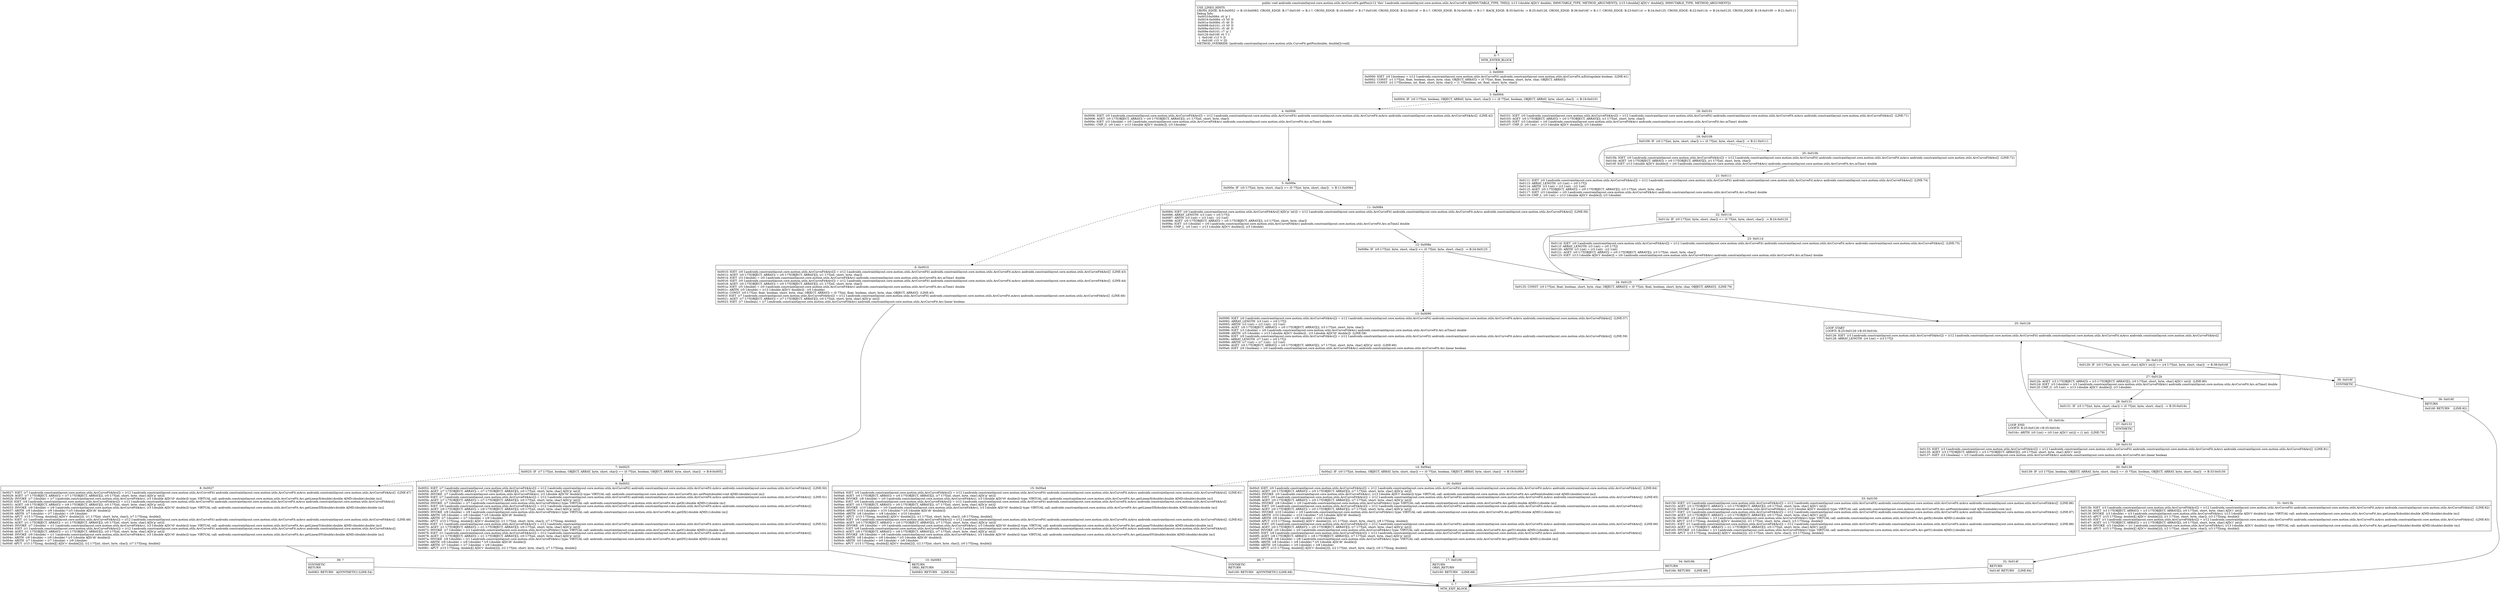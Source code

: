 digraph "CFG forandroidx.constraintlayout.core.motion.utils.ArcCurveFit.getPos(D[D)V" {
Node_0 [shape=record,label="{0\:\ ?|MTH_ENTER_BLOCK\l}"];
Node_2 [shape=record,label="{2\:\ 0x0000|0x0000: IGET  (r0 I:boolean) = (r12 I:androidx.constraintlayout.core.motion.utils.ArcCurveFit) androidx.constraintlayout.core.motion.utils.ArcCurveFit.mExtrapolate boolean  (LINE:41)\l0x0002: CONST  (r1 I:??[int, float, boolean, short, byte, char, OBJECT, ARRAY]) = (0 ??[int, float, boolean, short, byte, char, OBJECT, ARRAY]) \l0x0003: CONST  (r2 I:??[boolean, int, float, short, byte, char]) = (1 ??[boolean, int, float, short, byte, char]) \l}"];
Node_3 [shape=record,label="{3\:\ 0x0004|0x0004: IF  (r0 I:??[int, boolean, OBJECT, ARRAY, byte, short, char]) == (0 ??[int, boolean, OBJECT, ARRAY, byte, short, char])  \-\> B:18:0x0101 \l}"];
Node_4 [shape=record,label="{4\:\ 0x0006|0x0006: IGET  (r0 I:androidx.constraintlayout.core.motion.utils.ArcCurveFit$Arc[]) = (r12 I:androidx.constraintlayout.core.motion.utils.ArcCurveFit) androidx.constraintlayout.core.motion.utils.ArcCurveFit.mArcs androidx.constraintlayout.core.motion.utils.ArcCurveFit$Arc[]  (LINE:42)\l0x0008: AGET  (r0 I:??[OBJECT, ARRAY]) = (r0 I:??[OBJECT, ARRAY][]), (r1 I:??[int, short, byte, char]) \l0x000a: IGET  (r3 I:double) = (r0 I:androidx.constraintlayout.core.motion.utils.ArcCurveFit$Arc) androidx.constraintlayout.core.motion.utils.ArcCurveFit.Arc.mTime1 double \l0x000c: CMP_G  (r0 I:int) = (r13 I:double A[D('t' double)]), (r3 I:double) \l}"];
Node_5 [shape=record,label="{5\:\ 0x000e|0x000e: IF  (r0 I:??[int, byte, short, char]) \>= (0 ??[int, byte, short, char])  \-\> B:11:0x0084 \l}"];
Node_6 [shape=record,label="{6\:\ 0x0010|0x0010: IGET  (r0 I:androidx.constraintlayout.core.motion.utils.ArcCurveFit$Arc[]) = (r12 I:androidx.constraintlayout.core.motion.utils.ArcCurveFit) androidx.constraintlayout.core.motion.utils.ArcCurveFit.mArcs androidx.constraintlayout.core.motion.utils.ArcCurveFit$Arc[]  (LINE:43)\l0x0012: AGET  (r0 I:??[OBJECT, ARRAY]) = (r0 I:??[OBJECT, ARRAY][]), (r1 I:??[int, short, byte, char]) \l0x0014: IGET  (r3 I:double) = (r0 I:androidx.constraintlayout.core.motion.utils.ArcCurveFit$Arc) androidx.constraintlayout.core.motion.utils.ArcCurveFit.Arc.mTime1 double \l0x0016: IGET  (r0 I:androidx.constraintlayout.core.motion.utils.ArcCurveFit$Arc[]) = (r12 I:androidx.constraintlayout.core.motion.utils.ArcCurveFit) androidx.constraintlayout.core.motion.utils.ArcCurveFit.mArcs androidx.constraintlayout.core.motion.utils.ArcCurveFit$Arc[]  (LINE:44)\l0x0018: AGET  (r0 I:??[OBJECT, ARRAY]) = (r0 I:??[OBJECT, ARRAY][]), (r1 I:??[int, short, byte, char]) \l0x001a: IGET  (r5 I:double) = (r0 I:androidx.constraintlayout.core.motion.utils.ArcCurveFit$Arc) androidx.constraintlayout.core.motion.utils.ArcCurveFit.Arc.mTime1 double \l0x001c: ARITH  (r5 I:double) = (r13 I:double A[D('t' double)]) \- (r5 I:double) \l0x001e: CONST  (r0 I:??[int, float, boolean, short, byte, char, OBJECT, ARRAY]) = (0 ??[int, float, boolean, short, byte, char, OBJECT, ARRAY])  (LINE:45)\l0x001f: IGET  (r7 I:androidx.constraintlayout.core.motion.utils.ArcCurveFit$Arc[]) = (r12 I:androidx.constraintlayout.core.motion.utils.ArcCurveFit) androidx.constraintlayout.core.motion.utils.ArcCurveFit.mArcs androidx.constraintlayout.core.motion.utils.ArcCurveFit$Arc[]  (LINE:46)\l0x0021: AGET  (r7 I:??[OBJECT, ARRAY]) = (r7 I:??[OBJECT, ARRAY][]), (r0 I:??[int, short, byte, char] A[D('p' int)]) \l0x0023: IGET  (r7 I:boolean) = (r7 I:androidx.constraintlayout.core.motion.utils.ArcCurveFit$Arc) androidx.constraintlayout.core.motion.utils.ArcCurveFit.Arc.linear boolean \l}"];
Node_7 [shape=record,label="{7\:\ 0x0025|0x0025: IF  (r7 I:??[int, boolean, OBJECT, ARRAY, byte, short, char]) == (0 ??[int, boolean, OBJECT, ARRAY, byte, short, char])  \-\> B:9:0x0052 \l}"];
Node_8 [shape=record,label="{8\:\ 0x0027|0x0027: IGET  (r7 I:androidx.constraintlayout.core.motion.utils.ArcCurveFit$Arc[]) = (r12 I:androidx.constraintlayout.core.motion.utils.ArcCurveFit) androidx.constraintlayout.core.motion.utils.ArcCurveFit.mArcs androidx.constraintlayout.core.motion.utils.ArcCurveFit$Arc[]  (LINE:47)\l0x0029: AGET  (r7 I:??[OBJECT, ARRAY]) = (r7 I:??[OBJECT, ARRAY][]), (r0 I:??[int, short, byte, char] A[D('p' int)]) \l0x002b: INVOKE  (r7 I:double) = (r7 I:androidx.constraintlayout.core.motion.utils.ArcCurveFit$Arc), (r3 I:double A[D('t0' double)]) type: VIRTUAL call: androidx.constraintlayout.core.motion.utils.ArcCurveFit.Arc.getLinearX(double):double A[MD:(double):double (m)]\l0x002f: IGET  (r9 I:androidx.constraintlayout.core.motion.utils.ArcCurveFit$Arc[]) = (r12 I:androidx.constraintlayout.core.motion.utils.ArcCurveFit) androidx.constraintlayout.core.motion.utils.ArcCurveFit.mArcs androidx.constraintlayout.core.motion.utils.ArcCurveFit$Arc[] \l0x0031: AGET  (r9 I:??[OBJECT, ARRAY]) = (r9 I:??[OBJECT, ARRAY][]), (r0 I:??[int, short, byte, char] A[D('p' int)]) \l0x0033: INVOKE  (r9 I:double) = (r9 I:androidx.constraintlayout.core.motion.utils.ArcCurveFit$Arc), (r3 I:double A[D('t0' double)]) type: VIRTUAL call: androidx.constraintlayout.core.motion.utils.ArcCurveFit.Arc.getLinearDX(double):double A[MD:(double):double (m)]\l0x0037: ARITH  (r9 I:double) = (r9 I:double) * (r5 I:double A[D('dt' double)]) \l0x0039: ARITH  (r7 I:double) = (r7 I:double) + (r9 I:double) \l0x003a: APUT  (r15 I:??[long, double][] A[D('v' double[])]), (r1 I:??[int, short, byte, char]), (r7 I:??[long, double]) \l0x003c: IGET  (r1 I:androidx.constraintlayout.core.motion.utils.ArcCurveFit$Arc[]) = (r12 I:androidx.constraintlayout.core.motion.utils.ArcCurveFit) androidx.constraintlayout.core.motion.utils.ArcCurveFit.mArcs androidx.constraintlayout.core.motion.utils.ArcCurveFit$Arc[]  (LINE:48)\l0x003e: AGET  (r1 I:??[OBJECT, ARRAY]) = (r1 I:??[OBJECT, ARRAY][]), (r0 I:??[int, short, byte, char] A[D('p' int)]) \l0x0040: INVOKE  (r7 I:double) = (r1 I:androidx.constraintlayout.core.motion.utils.ArcCurveFit$Arc), (r3 I:double A[D('t0' double)]) type: VIRTUAL call: androidx.constraintlayout.core.motion.utils.ArcCurveFit.Arc.getLinearY(double):double A[MD:(double):double (m)]\l0x0044: IGET  (r1 I:androidx.constraintlayout.core.motion.utils.ArcCurveFit$Arc[]) = (r12 I:androidx.constraintlayout.core.motion.utils.ArcCurveFit) androidx.constraintlayout.core.motion.utils.ArcCurveFit.mArcs androidx.constraintlayout.core.motion.utils.ArcCurveFit$Arc[] \l0x0046: AGET  (r1 I:??[OBJECT, ARRAY]) = (r1 I:??[OBJECT, ARRAY][]), (r0 I:??[int, short, byte, char] A[D('p' int)]) \l0x0048: INVOKE  (r9 I:double) = (r1 I:androidx.constraintlayout.core.motion.utils.ArcCurveFit$Arc), (r3 I:double A[D('t0' double)]) type: VIRTUAL call: androidx.constraintlayout.core.motion.utils.ArcCurveFit.Arc.getLinearDY(double):double A[MD:(double):double (m)]\l0x004c: ARITH  (r9 I:double) = (r9 I:double) * (r5 I:double A[D('dt' double)]) \l0x004e: ARITH  (r7 I:double) = (r7 I:double) + (r9 I:double) \l0x004f: APUT  (r15 I:??[long, double][] A[D('v' double[])]), (r2 I:??[int, short, byte, char]), (r7 I:??[long, double]) \l}"];
Node_39 [shape=record,label="{39\:\ ?|SYNTHETIC\lRETURN\l|0x0083: RETURN   A[SYNTHETIC] (LINE:54)\l}"];
Node_1 [shape=record,label="{1\:\ ?|MTH_EXIT_BLOCK\l}"];
Node_9 [shape=record,label="{9\:\ 0x0052|0x0052: IGET  (r7 I:androidx.constraintlayout.core.motion.utils.ArcCurveFit$Arc[]) = (r12 I:androidx.constraintlayout.core.motion.utils.ArcCurveFit) androidx.constraintlayout.core.motion.utils.ArcCurveFit.mArcs androidx.constraintlayout.core.motion.utils.ArcCurveFit$Arc[]  (LINE:50)\l0x0054: AGET  (r7 I:??[OBJECT, ARRAY]) = (r7 I:??[OBJECT, ARRAY][]), (r0 I:??[int, short, byte, char] A[D('p' int)]) \l0x0056: INVOKE  (r7 I:androidx.constraintlayout.core.motion.utils.ArcCurveFit$Arc), (r3 I:double A[D('t0' double)]) type: VIRTUAL call: androidx.constraintlayout.core.motion.utils.ArcCurveFit.Arc.setPoint(double):void A[MD:(double):void (m)]\l0x0059: IGET  (r7 I:androidx.constraintlayout.core.motion.utils.ArcCurveFit$Arc[]) = (r12 I:androidx.constraintlayout.core.motion.utils.ArcCurveFit) androidx.constraintlayout.core.motion.utils.ArcCurveFit.mArcs androidx.constraintlayout.core.motion.utils.ArcCurveFit$Arc[]  (LINE:51)\l0x005b: AGET  (r7 I:??[OBJECT, ARRAY]) = (r7 I:??[OBJECT, ARRAY][]), (r0 I:??[int, short, byte, char] A[D('p' int)]) \l0x005d: INVOKE  (r7 I:double) = (r7 I:androidx.constraintlayout.core.motion.utils.ArcCurveFit$Arc) type: VIRTUAL call: androidx.constraintlayout.core.motion.utils.ArcCurveFit.Arc.getX():double A[MD:():double (m)]\l0x0061: IGET  (r9 I:androidx.constraintlayout.core.motion.utils.ArcCurveFit$Arc[]) = (r12 I:androidx.constraintlayout.core.motion.utils.ArcCurveFit) androidx.constraintlayout.core.motion.utils.ArcCurveFit.mArcs androidx.constraintlayout.core.motion.utils.ArcCurveFit$Arc[] \l0x0063: AGET  (r9 I:??[OBJECT, ARRAY]) = (r9 I:??[OBJECT, ARRAY][]), (r0 I:??[int, short, byte, char] A[D('p' int)]) \l0x0065: INVOKE  (r9 I:double) = (r9 I:androidx.constraintlayout.core.motion.utils.ArcCurveFit$Arc) type: VIRTUAL call: androidx.constraintlayout.core.motion.utils.ArcCurveFit.Arc.getDX():double A[MD:():double (m)]\l0x0069: ARITH  (r9 I:double) = (r9 I:double) * (r5 I:double A[D('dt' double)]) \l0x006b: ARITH  (r7 I:double) = (r7 I:double) + (r9 I:double) \l0x006c: APUT  (r15 I:??[long, double][] A[D('v' double[])]), (r1 I:??[int, short, byte, char]), (r7 I:??[long, double]) \l0x006e: IGET  (r1 I:androidx.constraintlayout.core.motion.utils.ArcCurveFit$Arc[]) = (r12 I:androidx.constraintlayout.core.motion.utils.ArcCurveFit) androidx.constraintlayout.core.motion.utils.ArcCurveFit.mArcs androidx.constraintlayout.core.motion.utils.ArcCurveFit$Arc[]  (LINE:52)\l0x0070: AGET  (r1 I:??[OBJECT, ARRAY]) = (r1 I:??[OBJECT, ARRAY][]), (r0 I:??[int, short, byte, char] A[D('p' int)]) \l0x0072: INVOKE  (r7 I:double) = (r1 I:androidx.constraintlayout.core.motion.utils.ArcCurveFit$Arc) type: VIRTUAL call: androidx.constraintlayout.core.motion.utils.ArcCurveFit.Arc.getY():double A[MD:():double (m)]\l0x0076: IGET  (r1 I:androidx.constraintlayout.core.motion.utils.ArcCurveFit$Arc[]) = (r12 I:androidx.constraintlayout.core.motion.utils.ArcCurveFit) androidx.constraintlayout.core.motion.utils.ArcCurveFit.mArcs androidx.constraintlayout.core.motion.utils.ArcCurveFit$Arc[] \l0x0078: AGET  (r1 I:??[OBJECT, ARRAY]) = (r1 I:??[OBJECT, ARRAY][]), (r0 I:??[int, short, byte, char] A[D('p' int)]) \l0x007a: INVOKE  (r9 I:double) = (r1 I:androidx.constraintlayout.core.motion.utils.ArcCurveFit$Arc) type: VIRTUAL call: androidx.constraintlayout.core.motion.utils.ArcCurveFit.Arc.getDY():double A[MD:():double (m)]\l0x007e: ARITH  (r9 I:double) = (r9 I:double) * (r5 I:double A[D('dt' double)]) \l0x0080: ARITH  (r7 I:double) = (r7 I:double) + (r9 I:double) \l0x0081: APUT  (r15 I:??[long, double][] A[D('v' double[])]), (r2 I:??[int, short, byte, char]), (r7 I:??[long, double]) \l}"];
Node_10 [shape=record,label="{10\:\ 0x0083|RETURN\lORIG_RETURN\l|0x0083: RETURN    (LINE:54)\l}"];
Node_11 [shape=record,label="{11\:\ 0x0084|0x0084: IGET  (r0 I:androidx.constraintlayout.core.motion.utils.ArcCurveFit$Arc[] A[D('p' int)]) = (r12 I:androidx.constraintlayout.core.motion.utils.ArcCurveFit) androidx.constraintlayout.core.motion.utils.ArcCurveFit.mArcs androidx.constraintlayout.core.motion.utils.ArcCurveFit$Arc[]  (LINE:56)\l0x0086: ARRAY_LENGTH  (r3 I:int) = (r0 I:??[]) \l0x0087: ARITH  (r3 I:int) = (r3 I:int) \- (r2 I:int) \l0x0088: AGET  (r0 I:??[OBJECT, ARRAY]) = (r0 I:??[OBJECT, ARRAY][]), (r3 I:??[int, short, byte, char]) \l0x008a: IGET  (r3 I:double) = (r0 I:androidx.constraintlayout.core.motion.utils.ArcCurveFit$Arc) androidx.constraintlayout.core.motion.utils.ArcCurveFit.Arc.mTime2 double \l0x008c: CMP_L  (r0 I:int) = (r13 I:double A[D('t' double)]), (r3 I:double) \l}"];
Node_12 [shape=record,label="{12\:\ 0x008e|0x008e: IF  (r0 I:??[int, byte, short, char]) \<= (0 ??[int, byte, short, char])  \-\> B:24:0x0125 \l}"];
Node_13 [shape=record,label="{13\:\ 0x0090|0x0090: IGET  (r0 I:androidx.constraintlayout.core.motion.utils.ArcCurveFit$Arc[]) = (r12 I:androidx.constraintlayout.core.motion.utils.ArcCurveFit) androidx.constraintlayout.core.motion.utils.ArcCurveFit.mArcs androidx.constraintlayout.core.motion.utils.ArcCurveFit$Arc[]  (LINE:57)\l0x0092: ARRAY_LENGTH  (r3 I:int) = (r0 I:??[]) \l0x0093: ARITH  (r3 I:int) = (r3 I:int) \- (r2 I:int) \l0x0094: AGET  (r0 I:??[OBJECT, ARRAY]) = (r0 I:??[OBJECT, ARRAY][]), (r3 I:??[int, short, byte, char]) \l0x0096: IGET  (r3 I:double) = (r0 I:androidx.constraintlayout.core.motion.utils.ArcCurveFit$Arc) androidx.constraintlayout.core.motion.utils.ArcCurveFit.Arc.mTime2 double \l0x0098: ARITH  (r5 I:double) = (r13 I:double A[D('t' double)]) \- (r3 I:double A[D('t0' double)])  (LINE:58)\l0x009a: IGET  (r0 I:androidx.constraintlayout.core.motion.utils.ArcCurveFit$Arc[]) = (r12 I:androidx.constraintlayout.core.motion.utils.ArcCurveFit) androidx.constraintlayout.core.motion.utils.ArcCurveFit.mArcs androidx.constraintlayout.core.motion.utils.ArcCurveFit$Arc[]  (LINE:59)\l0x009c: ARRAY_LENGTH  (r7 I:int) = (r0 I:??[]) \l0x009d: ARITH  (r7 I:int) = (r7 I:int) \- (r2 I:int) \l0x009e: AGET  (r0 I:??[OBJECT, ARRAY]) = (r0 I:??[OBJECT, ARRAY][]), (r7 I:??[int, short, byte, char] A[D('p' int)])  (LINE:60)\l0x00a0: IGET  (r0 I:boolean) = (r0 I:androidx.constraintlayout.core.motion.utils.ArcCurveFit$Arc) androidx.constraintlayout.core.motion.utils.ArcCurveFit.Arc.linear boolean \l}"];
Node_14 [shape=record,label="{14\:\ 0x00a2|0x00a2: IF  (r0 I:??[int, boolean, OBJECT, ARRAY, byte, short, char]) == (0 ??[int, boolean, OBJECT, ARRAY, byte, short, char])  \-\> B:16:0x00cf \l}"];
Node_15 [shape=record,label="{15\:\ 0x00a4|0x00a4: IGET  (r0 I:androidx.constraintlayout.core.motion.utils.ArcCurveFit$Arc[]) = (r12 I:androidx.constraintlayout.core.motion.utils.ArcCurveFit) androidx.constraintlayout.core.motion.utils.ArcCurveFit.mArcs androidx.constraintlayout.core.motion.utils.ArcCurveFit$Arc[]  (LINE:61)\l0x00a6: AGET  (r0 I:??[OBJECT, ARRAY]) = (r0 I:??[OBJECT, ARRAY][]), (r7 I:??[int, short, byte, char] A[D('p' int)]) \l0x00a8: INVOKE  (r8 I:double) = (r0 I:androidx.constraintlayout.core.motion.utils.ArcCurveFit$Arc), (r3 I:double A[D('t0' double)]) type: VIRTUAL call: androidx.constraintlayout.core.motion.utils.ArcCurveFit.Arc.getLinearX(double):double A[MD:(double):double (m)]\l0x00ac: IGET  (r0 I:androidx.constraintlayout.core.motion.utils.ArcCurveFit$Arc[]) = (r12 I:androidx.constraintlayout.core.motion.utils.ArcCurveFit) androidx.constraintlayout.core.motion.utils.ArcCurveFit.mArcs androidx.constraintlayout.core.motion.utils.ArcCurveFit$Arc[] \l0x00ae: AGET  (r0 I:??[OBJECT, ARRAY]) = (r0 I:??[OBJECT, ARRAY][]), (r7 I:??[int, short, byte, char] A[D('p' int)]) \l0x00b0: INVOKE  (r10 I:double) = (r0 I:androidx.constraintlayout.core.motion.utils.ArcCurveFit$Arc), (r3 I:double A[D('t0' double)]) type: VIRTUAL call: androidx.constraintlayout.core.motion.utils.ArcCurveFit.Arc.getLinearDX(double):double A[MD:(double):double (m)]\l0x00b4: ARITH  (r10 I:double) = (r10 I:double) * (r5 I:double A[D('dt' double)]) \l0x00b6: ARITH  (r8 I:double) = (r8 I:double) + (r10 I:double) \l0x00b7: APUT  (r15 I:??[long, double][] A[D('v' double[])]), (r1 I:??[int, short, byte, char]), (r8 I:??[long, double]) \l0x00b9: IGET  (r0 I:androidx.constraintlayout.core.motion.utils.ArcCurveFit$Arc[]) = (r12 I:androidx.constraintlayout.core.motion.utils.ArcCurveFit) androidx.constraintlayout.core.motion.utils.ArcCurveFit.mArcs androidx.constraintlayout.core.motion.utils.ArcCurveFit$Arc[]  (LINE:62)\l0x00bb: AGET  (r0 I:??[OBJECT, ARRAY]) = (r0 I:??[OBJECT, ARRAY][]), (r7 I:??[int, short, byte, char] A[D('p' int)]) \l0x00bd: INVOKE  (r0 I:double) = (r0 I:androidx.constraintlayout.core.motion.utils.ArcCurveFit$Arc), (r3 I:double A[D('t0' double)]) type: VIRTUAL call: androidx.constraintlayout.core.motion.utils.ArcCurveFit.Arc.getLinearY(double):double A[MD:(double):double (m)]\l0x00c1: IGET  (r8 I:androidx.constraintlayout.core.motion.utils.ArcCurveFit$Arc[]) = (r12 I:androidx.constraintlayout.core.motion.utils.ArcCurveFit) androidx.constraintlayout.core.motion.utils.ArcCurveFit.mArcs androidx.constraintlayout.core.motion.utils.ArcCurveFit$Arc[] \l0x00c3: AGET  (r8 I:??[OBJECT, ARRAY]) = (r8 I:??[OBJECT, ARRAY][]), (r7 I:??[int, short, byte, char] A[D('p' int)]) \l0x00c5: INVOKE  (r8 I:double) = (r8 I:androidx.constraintlayout.core.motion.utils.ArcCurveFit$Arc), (r3 I:double A[D('t0' double)]) type: VIRTUAL call: androidx.constraintlayout.core.motion.utils.ArcCurveFit.Arc.getLinearDY(double):double A[MD:(double):double (m)]\l0x00c9: ARITH  (r8 I:double) = (r8 I:double) * (r5 I:double A[D('dt' double)]) \l0x00cb: ARITH  (r0 I:double) = (r0 I:double) + (r8 I:double) \l0x00cc: APUT  (r15 I:??[long, double][] A[D('v' double[])]), (r2 I:??[int, short, byte, char]), (r0 I:??[long, double]) \l}"];
Node_40 [shape=record,label="{40\:\ ?|SYNTHETIC\lRETURN\l|0x0100: RETURN   A[SYNTHETIC] (LINE:68)\l}"];
Node_16 [shape=record,label="{16\:\ 0x00cf|0x00cf: IGET  (r0 I:androidx.constraintlayout.core.motion.utils.ArcCurveFit$Arc[]) = (r12 I:androidx.constraintlayout.core.motion.utils.ArcCurveFit) androidx.constraintlayout.core.motion.utils.ArcCurveFit.mArcs androidx.constraintlayout.core.motion.utils.ArcCurveFit$Arc[]  (LINE:64)\l0x00d1: AGET  (r0 I:??[OBJECT, ARRAY]) = (r0 I:??[OBJECT, ARRAY][]), (r7 I:??[int, short, byte, char] A[D('p' int)]) \l0x00d3: INVOKE  (r0 I:androidx.constraintlayout.core.motion.utils.ArcCurveFit$Arc), (r13 I:double A[D('t' double)]) type: VIRTUAL call: androidx.constraintlayout.core.motion.utils.ArcCurveFit.Arc.setPoint(double):void A[MD:(double):void (m)]\l0x00d6: IGET  (r0 I:androidx.constraintlayout.core.motion.utils.ArcCurveFit$Arc[]) = (r12 I:androidx.constraintlayout.core.motion.utils.ArcCurveFit) androidx.constraintlayout.core.motion.utils.ArcCurveFit.mArcs androidx.constraintlayout.core.motion.utils.ArcCurveFit$Arc[]  (LINE:65)\l0x00d8: AGET  (r0 I:??[OBJECT, ARRAY]) = (r0 I:??[OBJECT, ARRAY][]), (r7 I:??[int, short, byte, char] A[D('p' int)]) \l0x00da: INVOKE  (r8 I:double) = (r0 I:androidx.constraintlayout.core.motion.utils.ArcCurveFit$Arc) type: VIRTUAL call: androidx.constraintlayout.core.motion.utils.ArcCurveFit.Arc.getX():double A[MD:():double (m)]\l0x00de: IGET  (r0 I:androidx.constraintlayout.core.motion.utils.ArcCurveFit$Arc[]) = (r12 I:androidx.constraintlayout.core.motion.utils.ArcCurveFit) androidx.constraintlayout.core.motion.utils.ArcCurveFit.mArcs androidx.constraintlayout.core.motion.utils.ArcCurveFit$Arc[] \l0x00e0: AGET  (r0 I:??[OBJECT, ARRAY]) = (r0 I:??[OBJECT, ARRAY][]), (r7 I:??[int, short, byte, char] A[D('p' int)]) \l0x00e2: INVOKE  (r10 I:double) = (r0 I:androidx.constraintlayout.core.motion.utils.ArcCurveFit$Arc) type: VIRTUAL call: androidx.constraintlayout.core.motion.utils.ArcCurveFit.Arc.getDX():double A[MD:():double (m)]\l0x00e6: ARITH  (r10 I:double) = (r10 I:double) * (r5 I:double A[D('dt' double)]) \l0x00e8: ARITH  (r8 I:double) = (r8 I:double) + (r10 I:double) \l0x00e9: APUT  (r15 I:??[long, double][] A[D('v' double[])]), (r1 I:??[int, short, byte, char]), (r8 I:??[long, double]) \l0x00eb: IGET  (r0 I:androidx.constraintlayout.core.motion.utils.ArcCurveFit$Arc[]) = (r12 I:androidx.constraintlayout.core.motion.utils.ArcCurveFit) androidx.constraintlayout.core.motion.utils.ArcCurveFit.mArcs androidx.constraintlayout.core.motion.utils.ArcCurveFit$Arc[]  (LINE:66)\l0x00ed: AGET  (r0 I:??[OBJECT, ARRAY]) = (r0 I:??[OBJECT, ARRAY][]), (r7 I:??[int, short, byte, char] A[D('p' int)]) \l0x00ef: INVOKE  (r0 I:double) = (r0 I:androidx.constraintlayout.core.motion.utils.ArcCurveFit$Arc) type: VIRTUAL call: androidx.constraintlayout.core.motion.utils.ArcCurveFit.Arc.getY():double A[MD:():double (m)]\l0x00f3: IGET  (r8 I:androidx.constraintlayout.core.motion.utils.ArcCurveFit$Arc[]) = (r12 I:androidx.constraintlayout.core.motion.utils.ArcCurveFit) androidx.constraintlayout.core.motion.utils.ArcCurveFit.mArcs androidx.constraintlayout.core.motion.utils.ArcCurveFit$Arc[] \l0x00f5: AGET  (r8 I:??[OBJECT, ARRAY]) = (r8 I:??[OBJECT, ARRAY][]), (r7 I:??[int, short, byte, char] A[D('p' int)]) \l0x00f7: INVOKE  (r8 I:double) = (r8 I:androidx.constraintlayout.core.motion.utils.ArcCurveFit$Arc) type: VIRTUAL call: androidx.constraintlayout.core.motion.utils.ArcCurveFit.Arc.getDY():double A[MD:():double (m)]\l0x00fb: ARITH  (r8 I:double) = (r8 I:double) * (r5 I:double A[D('dt' double)]) \l0x00fd: ARITH  (r0 I:double) = (r0 I:double) + (r8 I:double) \l0x00fe: APUT  (r15 I:??[long, double][] A[D('v' double[])]), (r2 I:??[int, short, byte, char]), (r0 I:??[long, double]) \l}"];
Node_17 [shape=record,label="{17\:\ 0x0100|RETURN\lORIG_RETURN\l|0x0100: RETURN    (LINE:68)\l}"];
Node_24 [shape=record,label="{24\:\ 0x0125|0x0125: CONST  (r0 I:??[int, float, boolean, short, byte, char, OBJECT, ARRAY]) = (0 ??[int, float, boolean, short, byte, char, OBJECT, ARRAY])  (LINE:79)\l}"];
Node_25 [shape=record,label="{25\:\ 0x0126|LOOP_START\lLOOP:0: B:25:0x0126\-\>B:35:0x016c\l|0x0126: IGET  (r3 I:androidx.constraintlayout.core.motion.utils.ArcCurveFit$Arc[]) = (r12 I:androidx.constraintlayout.core.motion.utils.ArcCurveFit) androidx.constraintlayout.core.motion.utils.ArcCurveFit.mArcs androidx.constraintlayout.core.motion.utils.ArcCurveFit$Arc[] \l0x0128: ARRAY_LENGTH  (r4 I:int) = (r3 I:??[]) \l}"];
Node_26 [shape=record,label="{26\:\ 0x0129|0x0129: IF  (r0 I:??[int, byte, short, char] A[D('i' int)]) \>= (r4 I:??[int, byte, short, char])  \-\> B:38:0x016f \l}"];
Node_27 [shape=record,label="{27\:\ 0x012b|0x012b: AGET  (r3 I:??[OBJECT, ARRAY]) = (r3 I:??[OBJECT, ARRAY][]), (r0 I:??[int, short, byte, char] A[D('i' int)])  (LINE:80)\l0x012d: IGET  (r3 I:double) = (r3 I:androidx.constraintlayout.core.motion.utils.ArcCurveFit$Arc) androidx.constraintlayout.core.motion.utils.ArcCurveFit.Arc.mTime2 double \l0x012f: CMP_G  (r5 I:int) = (r13 I:double A[D('t' double)]), (r3 I:double) \l}"];
Node_28 [shape=record,label="{28\:\ 0x0131|0x0131: IF  (r5 I:??[int, byte, short, char]) \> (0 ??[int, byte, short, char])  \-\> B:35:0x016c \l}"];
Node_35 [shape=record,label="{35\:\ 0x016c|LOOP_END\lLOOP:0: B:25:0x0126\-\>B:35:0x016c\l|0x016c: ARITH  (r0 I:int) = (r0 I:int A[D('i' int)]) + (1 int)  (LINE:79)\l}"];
Node_37 [shape=record,label="{37\:\ 0x0133|SYNTHETIC\l}"];
Node_29 [shape=record,label="{29\:\ 0x0133|0x0133: IGET  (r3 I:androidx.constraintlayout.core.motion.utils.ArcCurveFit$Arc[]) = (r12 I:androidx.constraintlayout.core.motion.utils.ArcCurveFit) androidx.constraintlayout.core.motion.utils.ArcCurveFit.mArcs androidx.constraintlayout.core.motion.utils.ArcCurveFit$Arc[]  (LINE:81)\l0x0135: AGET  (r3 I:??[OBJECT, ARRAY]) = (r3 I:??[OBJECT, ARRAY][]), (r0 I:??[int, short, byte, char] A[D('i' int)]) \l0x0137: IGET  (r3 I:boolean) = (r3 I:androidx.constraintlayout.core.motion.utils.ArcCurveFit$Arc) androidx.constraintlayout.core.motion.utils.ArcCurveFit.Arc.linear boolean \l}"];
Node_30 [shape=record,label="{30\:\ 0x0139|0x0139: IF  (r3 I:??[int, boolean, OBJECT, ARRAY, byte, short, char]) == (0 ??[int, boolean, OBJECT, ARRAY, byte, short, char])  \-\> B:33:0x0150 \l}"];
Node_31 [shape=record,label="{31\:\ 0x013b|0x013b: IGET  (r3 I:androidx.constraintlayout.core.motion.utils.ArcCurveFit$Arc[]) = (r12 I:androidx.constraintlayout.core.motion.utils.ArcCurveFit) androidx.constraintlayout.core.motion.utils.ArcCurveFit.mArcs androidx.constraintlayout.core.motion.utils.ArcCurveFit$Arc[]  (LINE:82)\l0x013d: AGET  (r3 I:??[OBJECT, ARRAY]) = (r3 I:??[OBJECT, ARRAY][]), (r0 I:??[int, short, byte, char] A[D('i' int)]) \l0x013f: INVOKE  (r3 I:double) = (r3 I:androidx.constraintlayout.core.motion.utils.ArcCurveFit$Arc), (r13 I:double A[D('t' double)]) type: VIRTUAL call: androidx.constraintlayout.core.motion.utils.ArcCurveFit.Arc.getLinearX(double):double A[MD:(double):double (m)]\l0x0143: APUT  (r15 I:??[long, double][] A[D('v' double[])]), (r1 I:??[int, short, byte, char]), (r3 I:??[long, double]) \l0x0145: IGET  (r1 I:androidx.constraintlayout.core.motion.utils.ArcCurveFit$Arc[]) = (r12 I:androidx.constraintlayout.core.motion.utils.ArcCurveFit) androidx.constraintlayout.core.motion.utils.ArcCurveFit.mArcs androidx.constraintlayout.core.motion.utils.ArcCurveFit$Arc[]  (LINE:83)\l0x0147: AGET  (r1 I:??[OBJECT, ARRAY]) = (r1 I:??[OBJECT, ARRAY][]), (r0 I:??[int, short, byte, char] A[D('i' int)]) \l0x0149: INVOKE  (r3 I:double) = (r1 I:androidx.constraintlayout.core.motion.utils.ArcCurveFit$Arc), (r13 I:double A[D('t' double)]) type: VIRTUAL call: androidx.constraintlayout.core.motion.utils.ArcCurveFit.Arc.getLinearY(double):double A[MD:(double):double (m)]\l0x014d: APUT  (r15 I:??[long, double][] A[D('v' double[])]), (r2 I:??[int, short, byte, char]), (r3 I:??[long, double]) \l}"];
Node_32 [shape=record,label="{32\:\ 0x014f|RETURN\l|0x014f: RETURN    (LINE:84)\l}"];
Node_33 [shape=record,label="{33\:\ 0x0150|0x0150: IGET  (r3 I:androidx.constraintlayout.core.motion.utils.ArcCurveFit$Arc[]) = (r12 I:androidx.constraintlayout.core.motion.utils.ArcCurveFit) androidx.constraintlayout.core.motion.utils.ArcCurveFit.mArcs androidx.constraintlayout.core.motion.utils.ArcCurveFit$Arc[]  (LINE:86)\l0x0152: AGET  (r3 I:??[OBJECT, ARRAY]) = (r3 I:??[OBJECT, ARRAY][]), (r0 I:??[int, short, byte, char] A[D('i' int)]) \l0x0154: INVOKE  (r3 I:androidx.constraintlayout.core.motion.utils.ArcCurveFit$Arc), (r13 I:double A[D('t' double)]) type: VIRTUAL call: androidx.constraintlayout.core.motion.utils.ArcCurveFit.Arc.setPoint(double):void A[MD:(double):void (m)]\l0x0157: IGET  (r3 I:androidx.constraintlayout.core.motion.utils.ArcCurveFit$Arc[]) = (r12 I:androidx.constraintlayout.core.motion.utils.ArcCurveFit) androidx.constraintlayout.core.motion.utils.ArcCurveFit.mArcs androidx.constraintlayout.core.motion.utils.ArcCurveFit$Arc[]  (LINE:87)\l0x0159: AGET  (r3 I:??[OBJECT, ARRAY]) = (r3 I:??[OBJECT, ARRAY][]), (r0 I:??[int, short, byte, char] A[D('i' int)]) \l0x015b: INVOKE  (r3 I:double) = (r3 I:androidx.constraintlayout.core.motion.utils.ArcCurveFit$Arc) type: VIRTUAL call: androidx.constraintlayout.core.motion.utils.ArcCurveFit.Arc.getX():double A[MD:():double (m)]\l0x015f: APUT  (r15 I:??[long, double][] A[D('v' double[])]), (r1 I:??[int, short, byte, char]), (r3 I:??[long, double]) \l0x0161: IGET  (r1 I:androidx.constraintlayout.core.motion.utils.ArcCurveFit$Arc[]) = (r12 I:androidx.constraintlayout.core.motion.utils.ArcCurveFit) androidx.constraintlayout.core.motion.utils.ArcCurveFit.mArcs androidx.constraintlayout.core.motion.utils.ArcCurveFit$Arc[]  (LINE:88)\l0x0163: AGET  (r1 I:??[OBJECT, ARRAY]) = (r1 I:??[OBJECT, ARRAY][]), (r0 I:??[int, short, byte, char] A[D('i' int)]) \l0x0165: INVOKE  (r3 I:double) = (r1 I:androidx.constraintlayout.core.motion.utils.ArcCurveFit$Arc) type: VIRTUAL call: androidx.constraintlayout.core.motion.utils.ArcCurveFit.Arc.getY():double A[MD:():double (m)]\l0x0169: APUT  (r15 I:??[long, double][] A[D('v' double[])]), (r2 I:??[int, short, byte, char]), (r3 I:??[long, double]) \l}"];
Node_34 [shape=record,label="{34\:\ 0x016b|RETURN\l|0x016b: RETURN    (LINE:89)\l}"];
Node_38 [shape=record,label="{38\:\ 0x016f|SYNTHETIC\l}"];
Node_36 [shape=record,label="{36\:\ 0x016f|RETURN\l|0x016f: RETURN    (LINE:92)\l}"];
Node_18 [shape=record,label="{18\:\ 0x0101|0x0101: IGET  (r0 I:androidx.constraintlayout.core.motion.utils.ArcCurveFit$Arc[]) = (r12 I:androidx.constraintlayout.core.motion.utils.ArcCurveFit) androidx.constraintlayout.core.motion.utils.ArcCurveFit.mArcs androidx.constraintlayout.core.motion.utils.ArcCurveFit$Arc[]  (LINE:71)\l0x0103: AGET  (r0 I:??[OBJECT, ARRAY]) = (r0 I:??[OBJECT, ARRAY][]), (r1 I:??[int, short, byte, char]) \l0x0105: IGET  (r3 I:double) = (r0 I:androidx.constraintlayout.core.motion.utils.ArcCurveFit$Arc) androidx.constraintlayout.core.motion.utils.ArcCurveFit.Arc.mTime1 double \l0x0107: CMP_G  (r0 I:int) = (r13 I:double A[D('t' double)]), (r3 I:double) \l}"];
Node_19 [shape=record,label="{19\:\ 0x0109|0x0109: IF  (r0 I:??[int, byte, short, char]) \>= (0 ??[int, byte, short, char])  \-\> B:21:0x0111 \l}"];
Node_20 [shape=record,label="{20\:\ 0x010b|0x010b: IGET  (r0 I:androidx.constraintlayout.core.motion.utils.ArcCurveFit$Arc[]) = (r12 I:androidx.constraintlayout.core.motion.utils.ArcCurveFit) androidx.constraintlayout.core.motion.utils.ArcCurveFit.mArcs androidx.constraintlayout.core.motion.utils.ArcCurveFit$Arc[]  (LINE:72)\l0x010d: AGET  (r0 I:??[OBJECT, ARRAY]) = (r0 I:??[OBJECT, ARRAY][]), (r1 I:??[int, short, byte, char]) \l0x010f: IGET  (r13 I:double A[D('t' double)]) = (r0 I:androidx.constraintlayout.core.motion.utils.ArcCurveFit$Arc) androidx.constraintlayout.core.motion.utils.ArcCurveFit.Arc.mTime1 double \l}"];
Node_21 [shape=record,label="{21\:\ 0x0111|0x0111: IGET  (r0 I:androidx.constraintlayout.core.motion.utils.ArcCurveFit$Arc[]) = (r12 I:androidx.constraintlayout.core.motion.utils.ArcCurveFit) androidx.constraintlayout.core.motion.utils.ArcCurveFit.mArcs androidx.constraintlayout.core.motion.utils.ArcCurveFit$Arc[]  (LINE:74)\l0x0113: ARRAY_LENGTH  (r3 I:int) = (r0 I:??[]) \l0x0114: ARITH  (r3 I:int) = (r3 I:int) \- (r2 I:int) \l0x0115: AGET  (r0 I:??[OBJECT, ARRAY]) = (r0 I:??[OBJECT, ARRAY][]), (r3 I:??[int, short, byte, char]) \l0x0117: IGET  (r3 I:double) = (r0 I:androidx.constraintlayout.core.motion.utils.ArcCurveFit$Arc) androidx.constraintlayout.core.motion.utils.ArcCurveFit.Arc.mTime2 double \l0x0119: CMP_L  (r0 I:int) = (r13 I:double A[D('t' double)]), (r3 I:double) \l}"];
Node_22 [shape=record,label="{22\:\ 0x011b|0x011b: IF  (r0 I:??[int, byte, short, char]) \<= (0 ??[int, byte, short, char])  \-\> B:24:0x0125 \l}"];
Node_23 [shape=record,label="{23\:\ 0x011d|0x011d: IGET  (r0 I:androidx.constraintlayout.core.motion.utils.ArcCurveFit$Arc[]) = (r12 I:androidx.constraintlayout.core.motion.utils.ArcCurveFit) androidx.constraintlayout.core.motion.utils.ArcCurveFit.mArcs androidx.constraintlayout.core.motion.utils.ArcCurveFit$Arc[]  (LINE:75)\l0x011f: ARRAY_LENGTH  (r3 I:int) = (r0 I:??[]) \l0x0120: ARITH  (r3 I:int) = (r3 I:int) \- (r2 I:int) \l0x0121: AGET  (r0 I:??[OBJECT, ARRAY]) = (r0 I:??[OBJECT, ARRAY][]), (r3 I:??[int, short, byte, char]) \l0x0123: IGET  (r13 I:double A[D('t' double)]) = (r0 I:androidx.constraintlayout.core.motion.utils.ArcCurveFit$Arc) androidx.constraintlayout.core.motion.utils.ArcCurveFit.Arc.mTime2 double \l}"];
MethodNode[shape=record,label="{public void androidx.constraintlayout.core.motion.utils.ArcCurveFit.getPos((r12 'this' I:androidx.constraintlayout.core.motion.utils.ArcCurveFit A[IMMUTABLE_TYPE, THIS]), (r13 I:double A[D('t' double), IMMUTABLE_TYPE, METHOD_ARGUMENT]), (r15 I:double[] A[D('v' double[]), IMMUTABLE_TYPE, METHOD_ARGUMENT]))  | USE_LINES_HINTS\lCROSS_EDGE: B:9:0x0052 \-\> B:10:0x0083, CROSS_EDGE: B:17:0x0100 \-\> B:1:?, CROSS_EDGE: B:16:0x00cf \-\> B:17:0x0100, CROSS_EDGE: B:32:0x014f \-\> B:1:?, CROSS_EDGE: B:34:0x016b \-\> B:1:?, BACK_EDGE: B:35:0x016c \-\> B:25:0x0126, CROSS_EDGE: B:36:0x016f \-\> B:1:?, CROSS_EDGE: B:23:0x011d \-\> B:24:0x0125, CROSS_EDGE: B:22:0x011b \-\> B:24:0x0125, CROSS_EDGE: B:19:0x0109 \-\> B:21:0x0111\lDebug Info:\l  0x001f\-0x0084: r0 'p' I\l  0x0016\-0x0084: r3 't0' D\l  0x001e\-0x0084: r5 'dt' D\l  0x0098\-0x0101: r3 't0' D\l  0x009a\-0x0101: r5 'dt' D\l  0x009e\-0x0101: r7 'p' I\l  0x0126\-0x016f: r0 'i' I\l  \-1 \-0x016f: r13 't' D\l  \-1 \-0x016f: r15 'v' [D\lMETHOD_OVERRIDE: [androidx.constraintlayout.core.motion.utils.CurveFit.getPos(double, double[]):void]\l}"];
MethodNode -> Node_0;Node_0 -> Node_2;
Node_2 -> Node_3;
Node_3 -> Node_4[style=dashed];
Node_3 -> Node_18;
Node_4 -> Node_5;
Node_5 -> Node_6[style=dashed];
Node_5 -> Node_11;
Node_6 -> Node_7;
Node_7 -> Node_8[style=dashed];
Node_7 -> Node_9;
Node_8 -> Node_39;
Node_39 -> Node_1;
Node_9 -> Node_10;
Node_10 -> Node_1;
Node_11 -> Node_12;
Node_12 -> Node_13[style=dashed];
Node_12 -> Node_24;
Node_13 -> Node_14;
Node_14 -> Node_15[style=dashed];
Node_14 -> Node_16;
Node_15 -> Node_40;
Node_40 -> Node_1;
Node_16 -> Node_17;
Node_17 -> Node_1;
Node_24 -> Node_25;
Node_25 -> Node_26;
Node_26 -> Node_27[style=dashed];
Node_26 -> Node_38;
Node_27 -> Node_28;
Node_28 -> Node_35;
Node_28 -> Node_37[style=dashed];
Node_35 -> Node_25;
Node_37 -> Node_29;
Node_29 -> Node_30;
Node_30 -> Node_31[style=dashed];
Node_30 -> Node_33;
Node_31 -> Node_32;
Node_32 -> Node_1;
Node_33 -> Node_34;
Node_34 -> Node_1;
Node_38 -> Node_36;
Node_36 -> Node_1;
Node_18 -> Node_19;
Node_19 -> Node_20[style=dashed];
Node_19 -> Node_21;
Node_20 -> Node_21;
Node_21 -> Node_22;
Node_22 -> Node_23[style=dashed];
Node_22 -> Node_24;
Node_23 -> Node_24;
}


